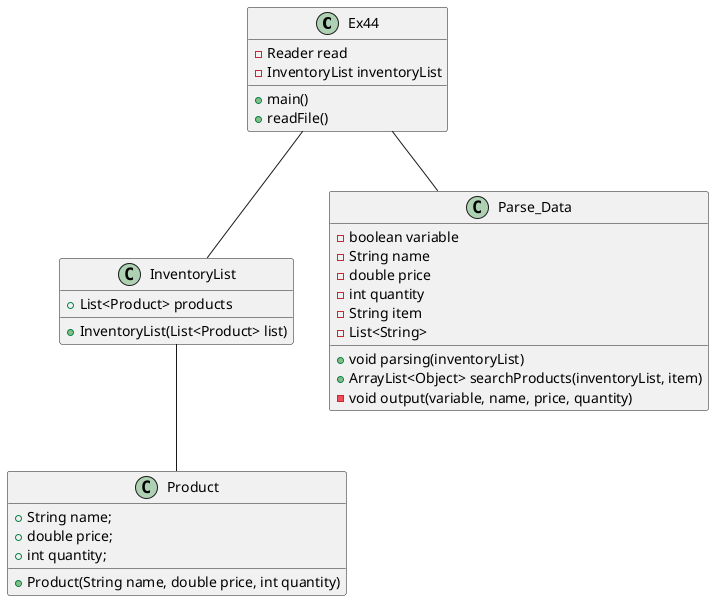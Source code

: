 @startuml
'https://plantuml.com/sequence-diagram

class Ex44{
    - Reader read
    - InventoryList inventoryList

    + main()
    + readFile()
}

class InventoryList{
    +List<Product> products

    +InventoryList(List<Product> list)
}

class Product{
    + String name;
    + double price;
    + int quantity;

    +Product(String name, double price, int quantity)
}

Class Parse_Data{
     - boolean variable
     - String name
     - double price
     - int quantity
     - String item
     - List<String>

    + void parsing(inventoryList)
    + ArrayList<Object> searchProducts(inventoryList, item)
    - void output(variable, name, price, quantity)
}

Ex44 -- InventoryList
Ex44 -- Parse_Data
InventoryList -- Product

@enduml